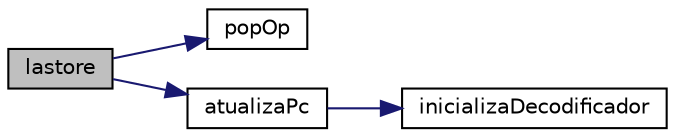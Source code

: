 digraph "lastore"
{
 // INTERACTIVE_SVG=YES
  edge [fontname="Helvetica",fontsize="10",labelfontname="Helvetica",labelfontsize="10"];
  node [fontname="Helvetica",fontsize="10",shape=record];
  rankdir="LR";
  Node3151 [label="lastore",height=0.2,width=0.4,color="black", fillcolor="grey75", style="filled", fontcolor="black"];
  Node3151 -> Node3152 [color="midnightblue",fontsize="10",style="solid",fontname="Helvetica"];
  Node3152 [label="popOp",height=0.2,width=0.4,color="black", fillcolor="white", style="filled",URL="$frame_8c.html#a3670f378856724ca85ced056e6bfc5c4"];
  Node3151 -> Node3153 [color="midnightblue",fontsize="10",style="solid",fontname="Helvetica"];
  Node3153 [label="atualizaPc",height=0.2,width=0.4,color="black", fillcolor="white", style="filled",URL="$instrucao_8c.html#abcf4bbde1212f9bb0f2ee7a6ba5aec08"];
  Node3153 -> Node3154 [color="midnightblue",fontsize="10",style="solid",fontname="Helvetica"];
  Node3154 [label="inicializaDecodificador",height=0.2,width=0.4,color="black", fillcolor="white", style="filled",URL="$decodificador_8c.html#ac4ac4bcce3fed96b1a2657ceafda40bc"];
}
